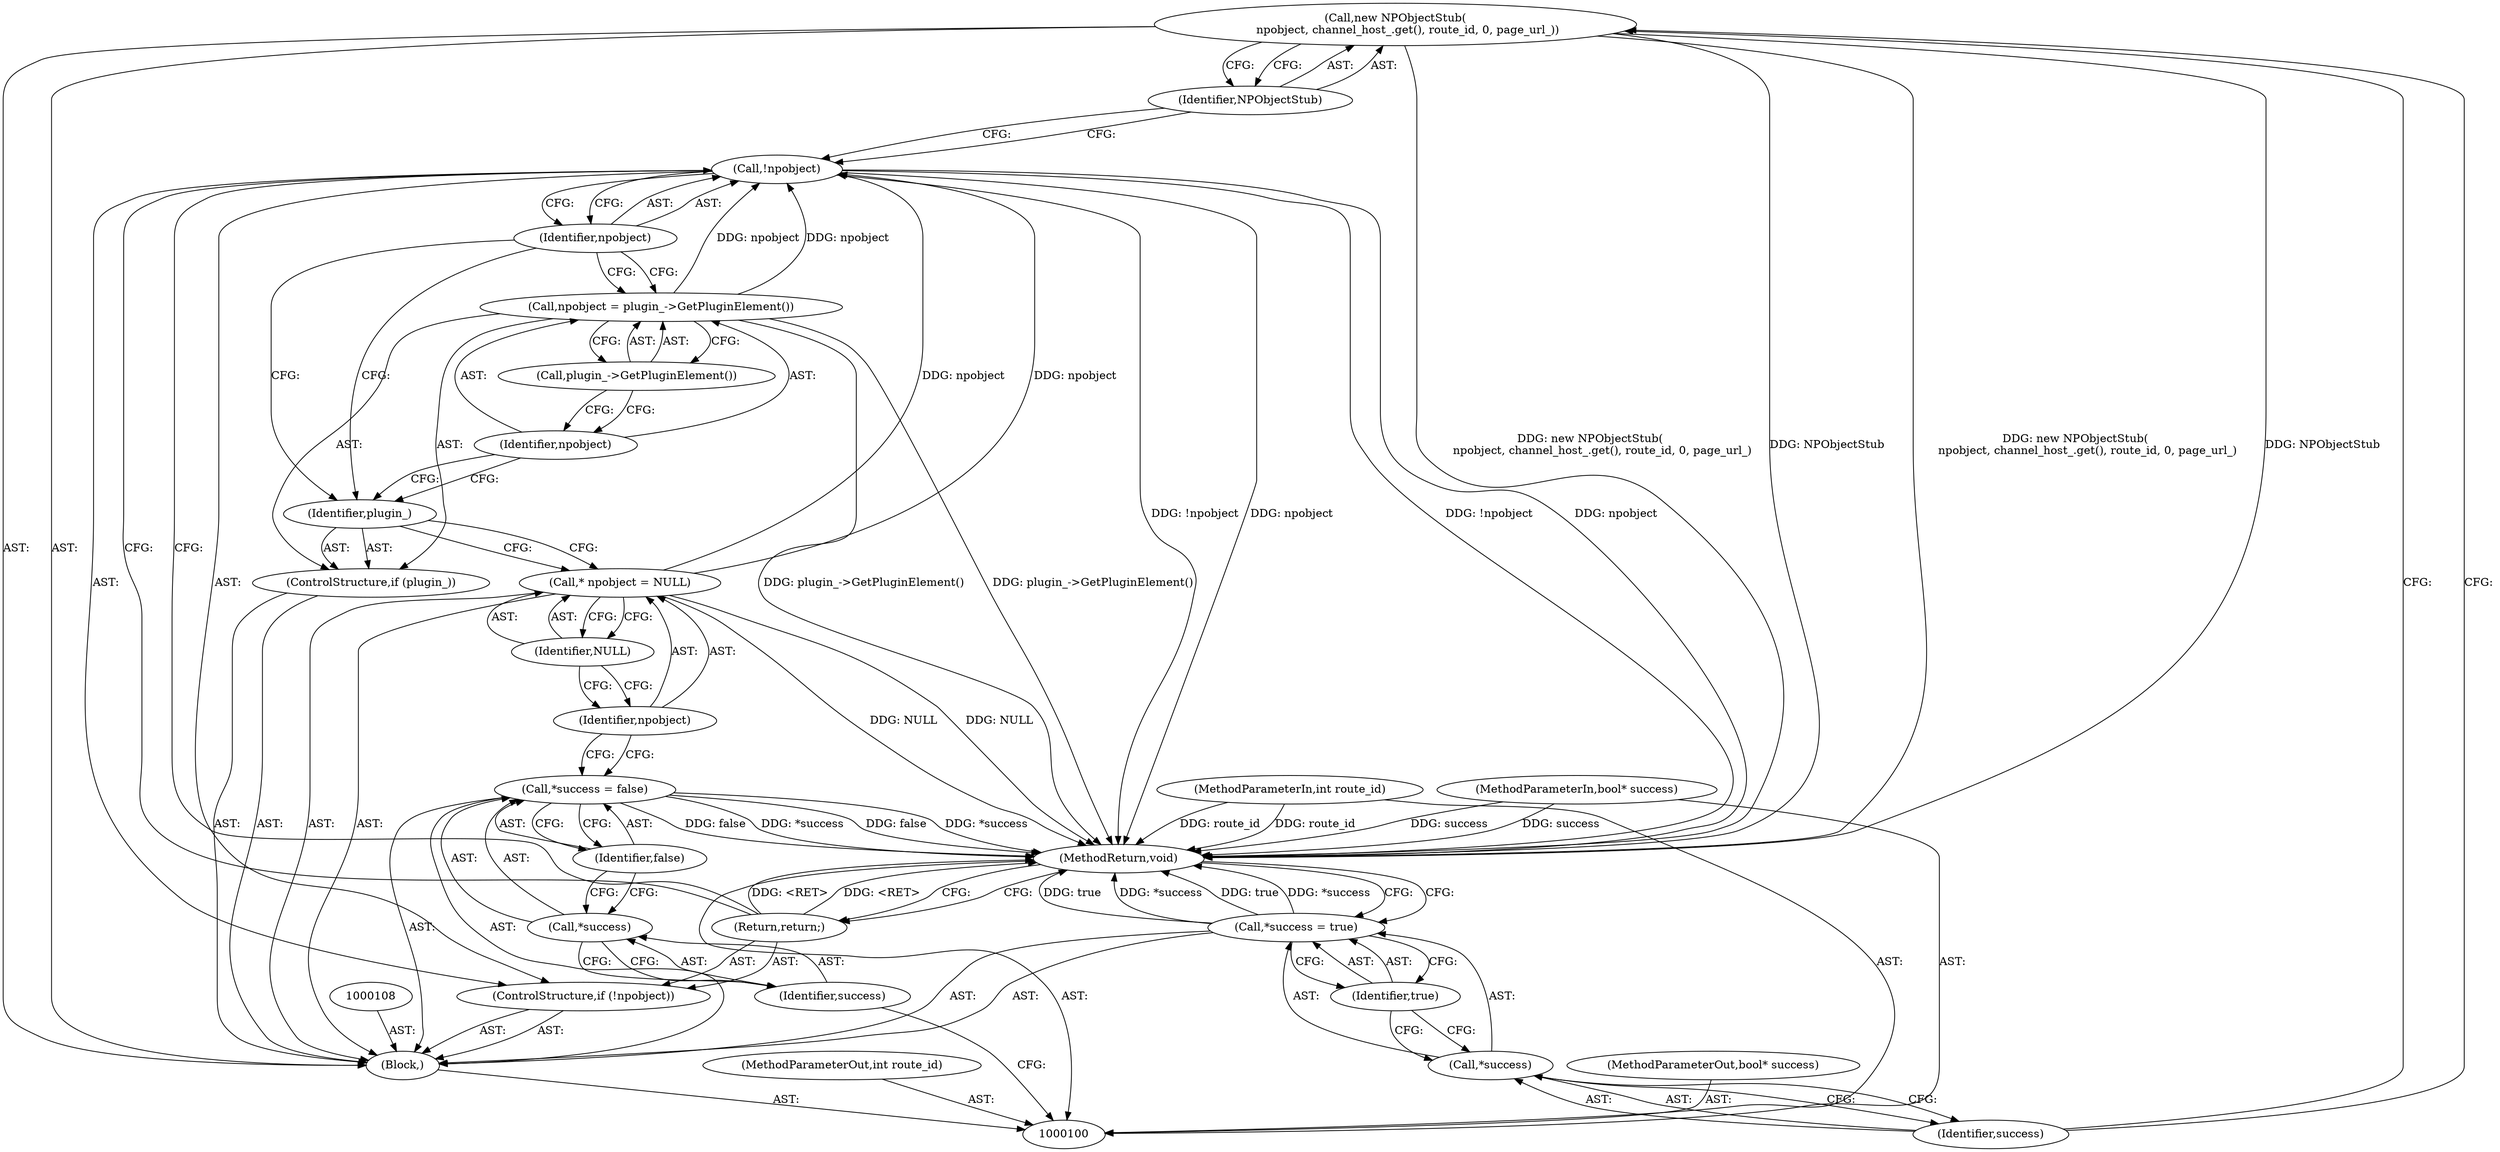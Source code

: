 digraph "0_Chrome_ea3d1d84be3d6f97bf50e76511c9e26af6895533_16" {
"1000121" [label="(Call,new NPObjectStub(\n       npobject, channel_host_.get(), route_id, 0, page_url_))"];
"1000122" [label="(Identifier,NPObjectStub)"];
"1000126" [label="(Identifier,true)"];
"1000123" [label="(Call,*success = true)"];
"1000124" [label="(Call,*success)"];
"1000125" [label="(Identifier,success)"];
"1000127" [label="(MethodReturn,void)"];
"1000101" [label="(MethodParameterIn,int route_id)"];
"1000154" [label="(MethodParameterOut,int route_id)"];
"1000102" [label="(MethodParameterIn,bool* success)"];
"1000155" [label="(MethodParameterOut,bool* success)"];
"1000103" [label="(Block,)"];
"1000107" [label="(Identifier,false)"];
"1000104" [label="(Call,*success = false)"];
"1000105" [label="(Call,*success)"];
"1000106" [label="(Identifier,success)"];
"1000109" [label="(Call,* npobject = NULL)"];
"1000110" [label="(Identifier,npobject)"];
"1000111" [label="(Identifier,NULL)"];
"1000112" [label="(ControlStructure,if (plugin_))"];
"1000113" [label="(Identifier,plugin_)"];
"1000116" [label="(Call,plugin_->GetPluginElement())"];
"1000114" [label="(Call,npobject = plugin_->GetPluginElement())"];
"1000115" [label="(Identifier,npobject)"];
"1000117" [label="(ControlStructure,if (!npobject))"];
"1000118" [label="(Call,!npobject)"];
"1000119" [label="(Identifier,npobject)"];
"1000120" [label="(Return,return;)"];
"1000121" -> "1000103"  [label="AST: "];
"1000121" -> "1000122"  [label="CFG: "];
"1000122" -> "1000121"  [label="AST: "];
"1000125" -> "1000121"  [label="CFG: "];
"1000121" -> "1000127"  [label="DDG: new NPObjectStub(\n       npobject, channel_host_.get(), route_id, 0, page_url_)"];
"1000121" -> "1000127"  [label="DDG: NPObjectStub"];
"1000122" -> "1000121"  [label="AST: "];
"1000122" -> "1000118"  [label="CFG: "];
"1000121" -> "1000122"  [label="CFG: "];
"1000126" -> "1000123"  [label="AST: "];
"1000126" -> "1000124"  [label="CFG: "];
"1000123" -> "1000126"  [label="CFG: "];
"1000123" -> "1000103"  [label="AST: "];
"1000123" -> "1000126"  [label="CFG: "];
"1000124" -> "1000123"  [label="AST: "];
"1000126" -> "1000123"  [label="AST: "];
"1000127" -> "1000123"  [label="CFG: "];
"1000123" -> "1000127"  [label="DDG: true"];
"1000123" -> "1000127"  [label="DDG: *success"];
"1000124" -> "1000123"  [label="AST: "];
"1000124" -> "1000125"  [label="CFG: "];
"1000125" -> "1000124"  [label="AST: "];
"1000126" -> "1000124"  [label="CFG: "];
"1000125" -> "1000124"  [label="AST: "];
"1000125" -> "1000121"  [label="CFG: "];
"1000124" -> "1000125"  [label="CFG: "];
"1000127" -> "1000100"  [label="AST: "];
"1000127" -> "1000120"  [label="CFG: "];
"1000127" -> "1000123"  [label="CFG: "];
"1000123" -> "1000127"  [label="DDG: true"];
"1000123" -> "1000127"  [label="DDG: *success"];
"1000104" -> "1000127"  [label="DDG: false"];
"1000104" -> "1000127"  [label="DDG: *success"];
"1000121" -> "1000127"  [label="DDG: new NPObjectStub(\n       npobject, channel_host_.get(), route_id, 0, page_url_)"];
"1000121" -> "1000127"  [label="DDG: NPObjectStub"];
"1000118" -> "1000127"  [label="DDG: !npobject"];
"1000118" -> "1000127"  [label="DDG: npobject"];
"1000102" -> "1000127"  [label="DDG: success"];
"1000101" -> "1000127"  [label="DDG: route_id"];
"1000109" -> "1000127"  [label="DDG: NULL"];
"1000114" -> "1000127"  [label="DDG: plugin_->GetPluginElement()"];
"1000120" -> "1000127"  [label="DDG: <RET>"];
"1000101" -> "1000100"  [label="AST: "];
"1000101" -> "1000127"  [label="DDG: route_id"];
"1000154" -> "1000100"  [label="AST: "];
"1000102" -> "1000100"  [label="AST: "];
"1000102" -> "1000127"  [label="DDG: success"];
"1000155" -> "1000100"  [label="AST: "];
"1000103" -> "1000100"  [label="AST: "];
"1000104" -> "1000103"  [label="AST: "];
"1000108" -> "1000103"  [label="AST: "];
"1000109" -> "1000103"  [label="AST: "];
"1000112" -> "1000103"  [label="AST: "];
"1000117" -> "1000103"  [label="AST: "];
"1000121" -> "1000103"  [label="AST: "];
"1000123" -> "1000103"  [label="AST: "];
"1000107" -> "1000104"  [label="AST: "];
"1000107" -> "1000105"  [label="CFG: "];
"1000104" -> "1000107"  [label="CFG: "];
"1000104" -> "1000103"  [label="AST: "];
"1000104" -> "1000107"  [label="CFG: "];
"1000105" -> "1000104"  [label="AST: "];
"1000107" -> "1000104"  [label="AST: "];
"1000110" -> "1000104"  [label="CFG: "];
"1000104" -> "1000127"  [label="DDG: false"];
"1000104" -> "1000127"  [label="DDG: *success"];
"1000105" -> "1000104"  [label="AST: "];
"1000105" -> "1000106"  [label="CFG: "];
"1000106" -> "1000105"  [label="AST: "];
"1000107" -> "1000105"  [label="CFG: "];
"1000106" -> "1000105"  [label="AST: "];
"1000106" -> "1000100"  [label="CFG: "];
"1000105" -> "1000106"  [label="CFG: "];
"1000109" -> "1000103"  [label="AST: "];
"1000109" -> "1000111"  [label="CFG: "];
"1000110" -> "1000109"  [label="AST: "];
"1000111" -> "1000109"  [label="AST: "];
"1000113" -> "1000109"  [label="CFG: "];
"1000109" -> "1000127"  [label="DDG: NULL"];
"1000109" -> "1000118"  [label="DDG: npobject"];
"1000110" -> "1000109"  [label="AST: "];
"1000110" -> "1000104"  [label="CFG: "];
"1000111" -> "1000110"  [label="CFG: "];
"1000111" -> "1000109"  [label="AST: "];
"1000111" -> "1000110"  [label="CFG: "];
"1000109" -> "1000111"  [label="CFG: "];
"1000112" -> "1000103"  [label="AST: "];
"1000113" -> "1000112"  [label="AST: "];
"1000114" -> "1000112"  [label="AST: "];
"1000113" -> "1000112"  [label="AST: "];
"1000113" -> "1000109"  [label="CFG: "];
"1000115" -> "1000113"  [label="CFG: "];
"1000119" -> "1000113"  [label="CFG: "];
"1000116" -> "1000114"  [label="AST: "];
"1000116" -> "1000115"  [label="CFG: "];
"1000114" -> "1000116"  [label="CFG: "];
"1000114" -> "1000112"  [label="AST: "];
"1000114" -> "1000116"  [label="CFG: "];
"1000115" -> "1000114"  [label="AST: "];
"1000116" -> "1000114"  [label="AST: "];
"1000119" -> "1000114"  [label="CFG: "];
"1000114" -> "1000127"  [label="DDG: plugin_->GetPluginElement()"];
"1000114" -> "1000118"  [label="DDG: npobject"];
"1000115" -> "1000114"  [label="AST: "];
"1000115" -> "1000113"  [label="CFG: "];
"1000116" -> "1000115"  [label="CFG: "];
"1000117" -> "1000103"  [label="AST: "];
"1000118" -> "1000117"  [label="AST: "];
"1000120" -> "1000117"  [label="AST: "];
"1000118" -> "1000117"  [label="AST: "];
"1000118" -> "1000119"  [label="CFG: "];
"1000119" -> "1000118"  [label="AST: "];
"1000120" -> "1000118"  [label="CFG: "];
"1000122" -> "1000118"  [label="CFG: "];
"1000118" -> "1000127"  [label="DDG: !npobject"];
"1000118" -> "1000127"  [label="DDG: npobject"];
"1000114" -> "1000118"  [label="DDG: npobject"];
"1000109" -> "1000118"  [label="DDG: npobject"];
"1000119" -> "1000118"  [label="AST: "];
"1000119" -> "1000114"  [label="CFG: "];
"1000119" -> "1000113"  [label="CFG: "];
"1000118" -> "1000119"  [label="CFG: "];
"1000120" -> "1000117"  [label="AST: "];
"1000120" -> "1000118"  [label="CFG: "];
"1000127" -> "1000120"  [label="CFG: "];
"1000120" -> "1000127"  [label="DDG: <RET>"];
}
